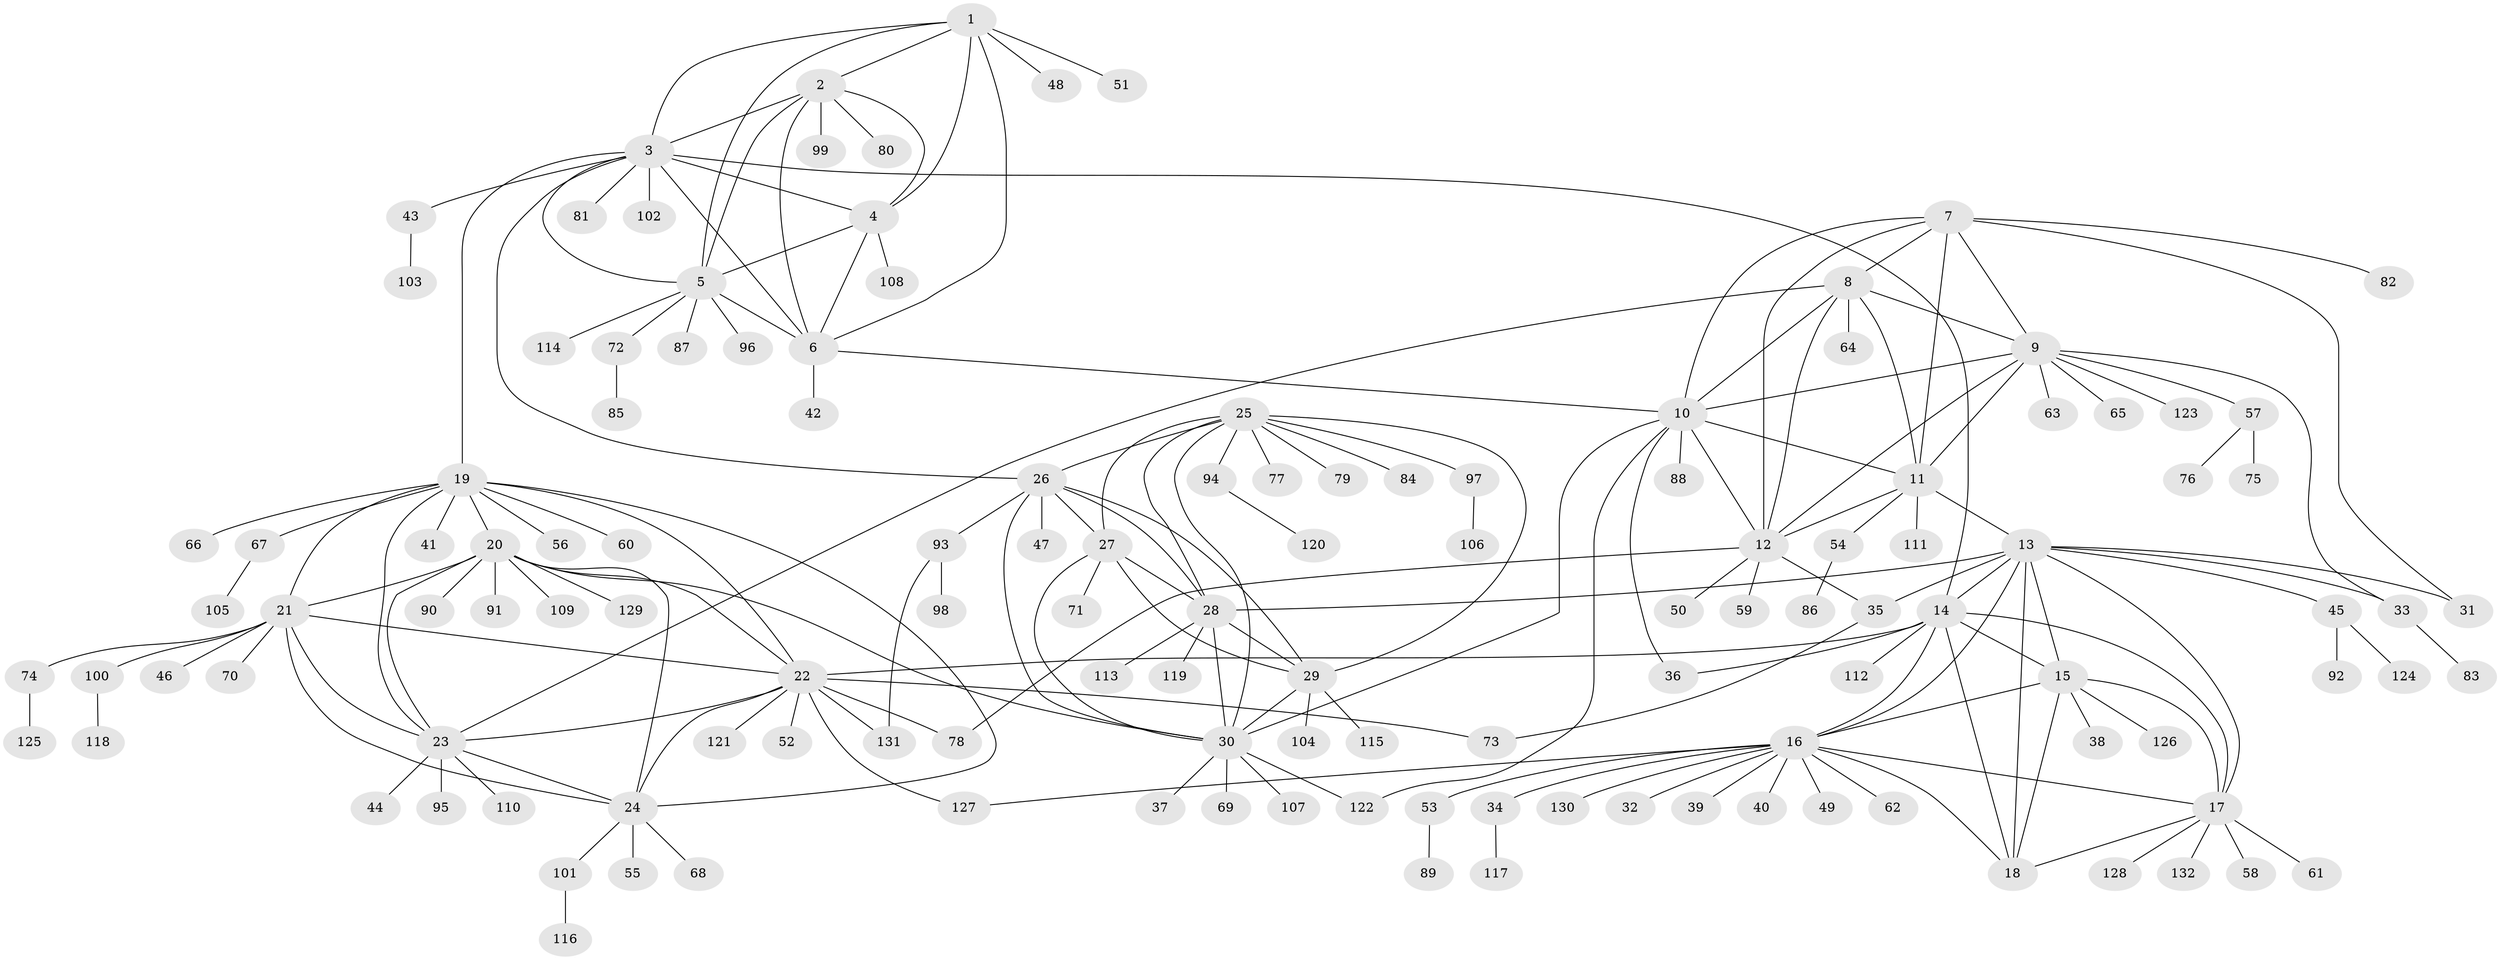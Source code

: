 // Generated by graph-tools (version 1.1) at 2025/37/03/09/25 02:37:42]
// undirected, 132 vertices, 196 edges
graph export_dot {
graph [start="1"]
  node [color=gray90,style=filled];
  1;
  2;
  3;
  4;
  5;
  6;
  7;
  8;
  9;
  10;
  11;
  12;
  13;
  14;
  15;
  16;
  17;
  18;
  19;
  20;
  21;
  22;
  23;
  24;
  25;
  26;
  27;
  28;
  29;
  30;
  31;
  32;
  33;
  34;
  35;
  36;
  37;
  38;
  39;
  40;
  41;
  42;
  43;
  44;
  45;
  46;
  47;
  48;
  49;
  50;
  51;
  52;
  53;
  54;
  55;
  56;
  57;
  58;
  59;
  60;
  61;
  62;
  63;
  64;
  65;
  66;
  67;
  68;
  69;
  70;
  71;
  72;
  73;
  74;
  75;
  76;
  77;
  78;
  79;
  80;
  81;
  82;
  83;
  84;
  85;
  86;
  87;
  88;
  89;
  90;
  91;
  92;
  93;
  94;
  95;
  96;
  97;
  98;
  99;
  100;
  101;
  102;
  103;
  104;
  105;
  106;
  107;
  108;
  109;
  110;
  111;
  112;
  113;
  114;
  115;
  116;
  117;
  118;
  119;
  120;
  121;
  122;
  123;
  124;
  125;
  126;
  127;
  128;
  129;
  130;
  131;
  132;
  1 -- 2;
  1 -- 3;
  1 -- 4;
  1 -- 5;
  1 -- 6;
  1 -- 48;
  1 -- 51;
  2 -- 3;
  2 -- 4;
  2 -- 5;
  2 -- 6;
  2 -- 80;
  2 -- 99;
  3 -- 4;
  3 -- 5;
  3 -- 6;
  3 -- 14;
  3 -- 19;
  3 -- 26;
  3 -- 43;
  3 -- 81;
  3 -- 102;
  4 -- 5;
  4 -- 6;
  4 -- 108;
  5 -- 6;
  5 -- 72;
  5 -- 87;
  5 -- 96;
  5 -- 114;
  6 -- 10;
  6 -- 42;
  7 -- 8;
  7 -- 9;
  7 -- 10;
  7 -- 11;
  7 -- 12;
  7 -- 31;
  7 -- 82;
  8 -- 9;
  8 -- 10;
  8 -- 11;
  8 -- 12;
  8 -- 23;
  8 -- 64;
  9 -- 10;
  9 -- 11;
  9 -- 12;
  9 -- 33;
  9 -- 57;
  9 -- 63;
  9 -- 65;
  9 -- 123;
  10 -- 11;
  10 -- 12;
  10 -- 30;
  10 -- 36;
  10 -- 88;
  10 -- 122;
  11 -- 12;
  11 -- 13;
  11 -- 54;
  11 -- 111;
  12 -- 35;
  12 -- 50;
  12 -- 59;
  12 -- 78;
  13 -- 14;
  13 -- 15;
  13 -- 16;
  13 -- 17;
  13 -- 18;
  13 -- 28;
  13 -- 31;
  13 -- 33;
  13 -- 35;
  13 -- 45;
  14 -- 15;
  14 -- 16;
  14 -- 17;
  14 -- 18;
  14 -- 22;
  14 -- 36;
  14 -- 112;
  15 -- 16;
  15 -- 17;
  15 -- 18;
  15 -- 38;
  15 -- 126;
  16 -- 17;
  16 -- 18;
  16 -- 32;
  16 -- 34;
  16 -- 39;
  16 -- 40;
  16 -- 49;
  16 -- 53;
  16 -- 62;
  16 -- 127;
  16 -- 130;
  17 -- 18;
  17 -- 58;
  17 -- 61;
  17 -- 128;
  17 -- 132;
  19 -- 20;
  19 -- 21;
  19 -- 22;
  19 -- 23;
  19 -- 24;
  19 -- 41;
  19 -- 56;
  19 -- 60;
  19 -- 66;
  19 -- 67;
  20 -- 21;
  20 -- 22;
  20 -- 23;
  20 -- 24;
  20 -- 30;
  20 -- 90;
  20 -- 91;
  20 -- 109;
  20 -- 129;
  21 -- 22;
  21 -- 23;
  21 -- 24;
  21 -- 46;
  21 -- 70;
  21 -- 74;
  21 -- 100;
  22 -- 23;
  22 -- 24;
  22 -- 52;
  22 -- 73;
  22 -- 78;
  22 -- 121;
  22 -- 127;
  22 -- 131;
  23 -- 24;
  23 -- 44;
  23 -- 95;
  23 -- 110;
  24 -- 55;
  24 -- 68;
  24 -- 101;
  25 -- 26;
  25 -- 27;
  25 -- 28;
  25 -- 29;
  25 -- 30;
  25 -- 77;
  25 -- 79;
  25 -- 84;
  25 -- 94;
  25 -- 97;
  26 -- 27;
  26 -- 28;
  26 -- 29;
  26 -- 30;
  26 -- 47;
  26 -- 93;
  27 -- 28;
  27 -- 29;
  27 -- 30;
  27 -- 71;
  28 -- 29;
  28 -- 30;
  28 -- 113;
  28 -- 119;
  29 -- 30;
  29 -- 104;
  29 -- 115;
  30 -- 37;
  30 -- 69;
  30 -- 107;
  30 -- 122;
  33 -- 83;
  34 -- 117;
  35 -- 73;
  43 -- 103;
  45 -- 92;
  45 -- 124;
  53 -- 89;
  54 -- 86;
  57 -- 75;
  57 -- 76;
  67 -- 105;
  72 -- 85;
  74 -- 125;
  93 -- 98;
  93 -- 131;
  94 -- 120;
  97 -- 106;
  100 -- 118;
  101 -- 116;
}
